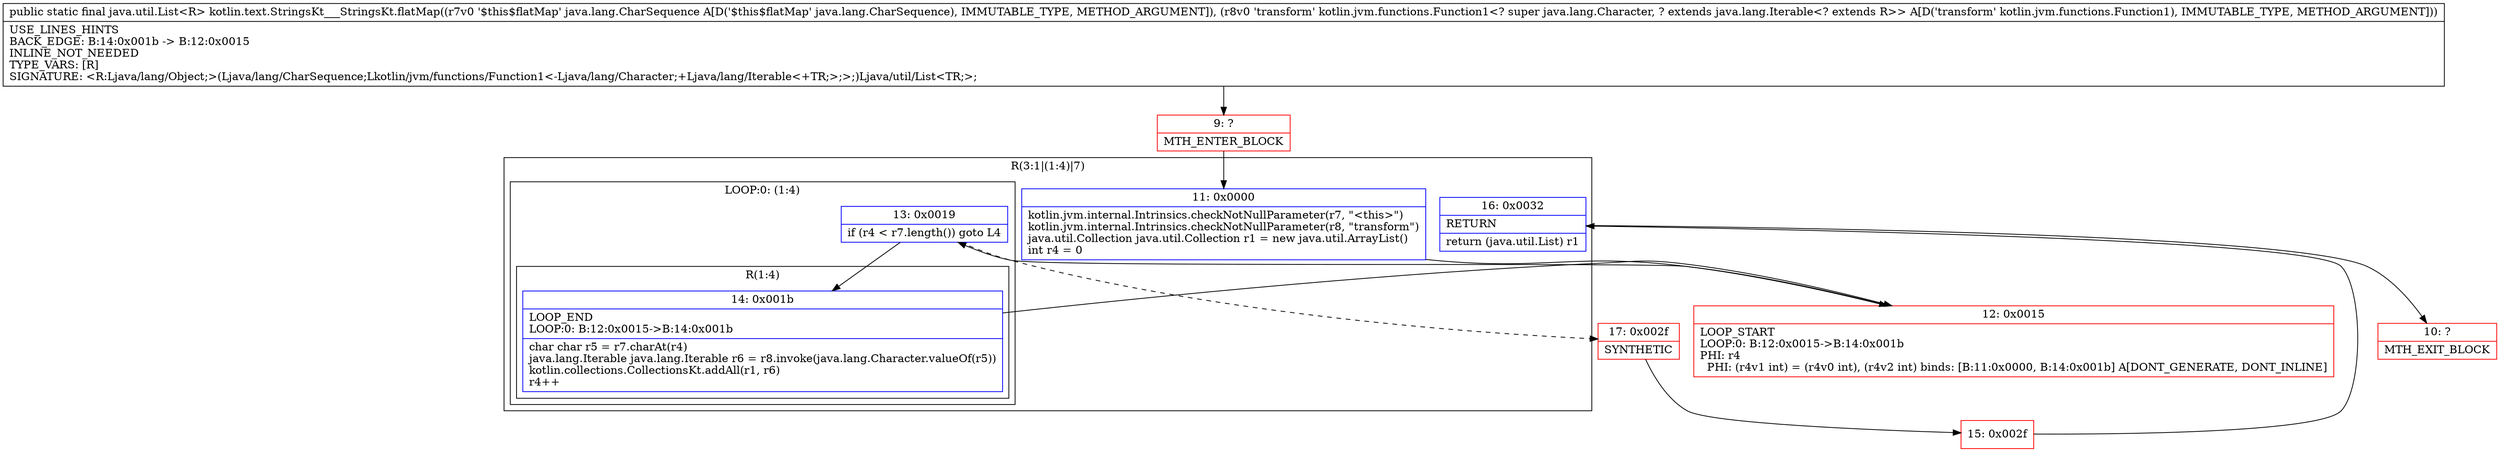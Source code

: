 digraph "CFG forkotlin.text.StringsKt___StringsKt.flatMap(Ljava\/lang\/CharSequence;Lkotlin\/jvm\/functions\/Function1;)Ljava\/util\/List;" {
subgraph cluster_Region_35399453 {
label = "R(3:1|(1:4)|7)";
node [shape=record,color=blue];
Node_11 [shape=record,label="{11\:\ 0x0000|kotlin.jvm.internal.Intrinsics.checkNotNullParameter(r7, \"\<this\>\")\lkotlin.jvm.internal.Intrinsics.checkNotNullParameter(r8, \"transform\")\ljava.util.Collection java.util.Collection r1 = new java.util.ArrayList()\lint r4 = 0\l}"];
subgraph cluster_LoopRegion_361026293 {
label = "LOOP:0: (1:4)";
node [shape=record,color=blue];
Node_13 [shape=record,label="{13\:\ 0x0019|if (r4 \< r7.length()) goto L4\l}"];
subgraph cluster_Region_1613037424 {
label = "R(1:4)";
node [shape=record,color=blue];
Node_14 [shape=record,label="{14\:\ 0x001b|LOOP_END\lLOOP:0: B:12:0x0015\-\>B:14:0x001b\l|char char r5 = r7.charAt(r4)\ljava.lang.Iterable java.lang.Iterable r6 = r8.invoke(java.lang.Character.valueOf(r5))\lkotlin.collections.CollectionsKt.addAll(r1, r6)\lr4++\l}"];
}
}
Node_16 [shape=record,label="{16\:\ 0x0032|RETURN\l|return (java.util.List) r1\l}"];
}
Node_9 [shape=record,color=red,label="{9\:\ ?|MTH_ENTER_BLOCK\l}"];
Node_12 [shape=record,color=red,label="{12\:\ 0x0015|LOOP_START\lLOOP:0: B:12:0x0015\-\>B:14:0x001b\lPHI: r4 \l  PHI: (r4v1 int) = (r4v0 int), (r4v2 int) binds: [B:11:0x0000, B:14:0x001b] A[DONT_GENERATE, DONT_INLINE]\l}"];
Node_17 [shape=record,color=red,label="{17\:\ 0x002f|SYNTHETIC\l}"];
Node_15 [shape=record,color=red,label="{15\:\ 0x002f}"];
Node_10 [shape=record,color=red,label="{10\:\ ?|MTH_EXIT_BLOCK\l}"];
MethodNode[shape=record,label="{public static final java.util.List\<R\> kotlin.text.StringsKt___StringsKt.flatMap((r7v0 '$this$flatMap' java.lang.CharSequence A[D('$this$flatMap' java.lang.CharSequence), IMMUTABLE_TYPE, METHOD_ARGUMENT]), (r8v0 'transform' kotlin.jvm.functions.Function1\<? super java.lang.Character, ? extends java.lang.Iterable\<? extends R\>\> A[D('transform' kotlin.jvm.functions.Function1), IMMUTABLE_TYPE, METHOD_ARGUMENT]))  | USE_LINES_HINTS\lBACK_EDGE: B:14:0x001b \-\> B:12:0x0015\lINLINE_NOT_NEEDED\lTYPE_VARS: [R]\lSIGNATURE: \<R:Ljava\/lang\/Object;\>(Ljava\/lang\/CharSequence;Lkotlin\/jvm\/functions\/Function1\<\-Ljava\/lang\/Character;+Ljava\/lang\/Iterable\<+TR;\>;\>;)Ljava\/util\/List\<TR;\>;\l}"];
MethodNode -> Node_9;Node_11 -> Node_12;
Node_13 -> Node_14;
Node_13 -> Node_17[style=dashed];
Node_14 -> Node_12;
Node_16 -> Node_10;
Node_9 -> Node_11;
Node_12 -> Node_13;
Node_17 -> Node_15;
Node_15 -> Node_16;
}

